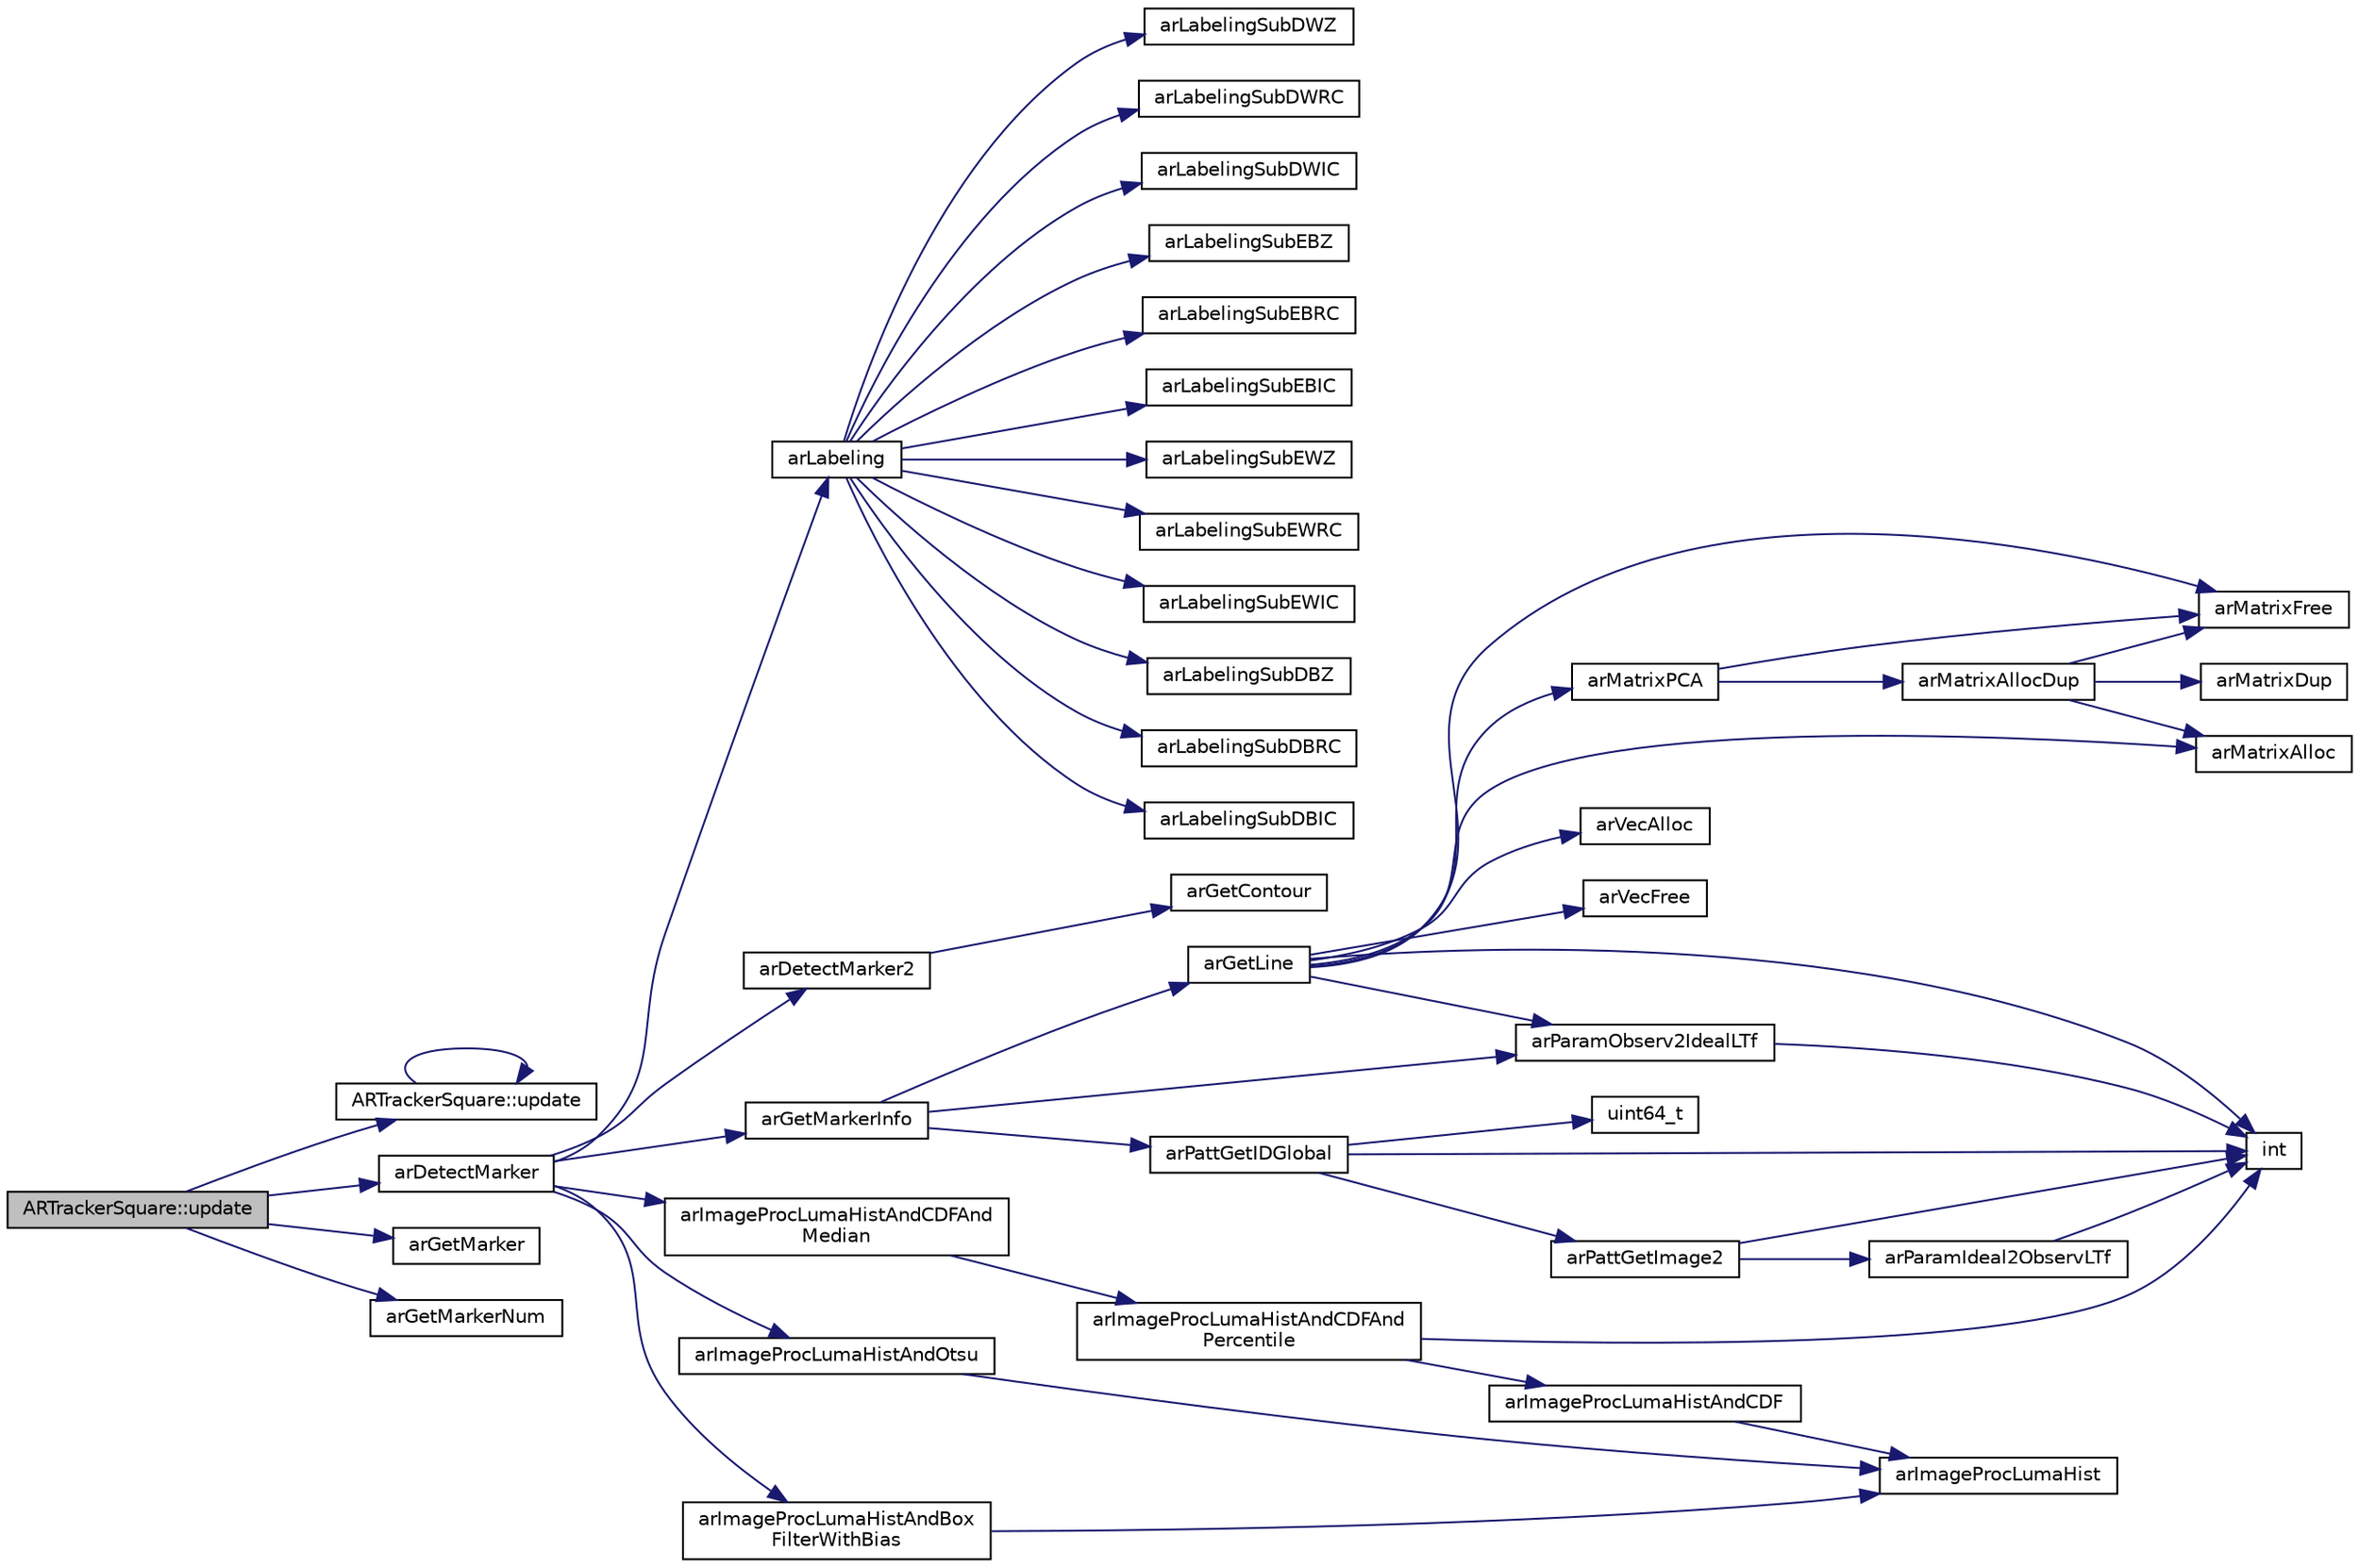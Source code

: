 digraph "ARTrackerSquare::update"
{
 // INTERACTIVE_SVG=YES
  edge [fontname="Helvetica",fontsize="10",labelfontname="Helvetica",labelfontsize="10"];
  node [fontname="Helvetica",fontsize="10",shape=record];
  rankdir="LR";
  Node1 [label="ARTrackerSquare::update",height=0.2,width=0.4,color="black", fillcolor="grey75", style="filled", fontcolor="black"];
  Node1 -> Node2 [color="midnightblue",fontsize="10",style="solid",fontname="Helvetica"];
  Node2 [label="ARTrackerSquare::update",height=0.2,width=0.4,color="black", fillcolor="white", style="filled",URL="$class_a_r_tracker_square.html#aaa91defc2261bd5c56f9cd3e5b54b25c"];
  Node2 -> Node2 [color="midnightblue",fontsize="10",style="solid",fontname="Helvetica"];
  Node1 -> Node3 [color="midnightblue",fontsize="10",style="solid",fontname="Helvetica"];
  Node3 [label="arDetectMarker",height=0.2,width=0.4,color="black", fillcolor="white", style="filled",URL="$ar_detect_marker_8c.html#adeadff776d15aea8c84d0df8c1057993",tooltip="Detect markers in a video frame. "];
  Node3 -> Node4 [color="midnightblue",fontsize="10",style="solid",fontname="Helvetica"];
  Node4 [label="arLabeling",height=0.2,width=0.4,color="black", fillcolor="white", style="filled",URL="$ar_labeling_8c.html#afff1a4731c179bd43f92e4c3d3b5e1fe"];
  Node4 -> Node5 [color="midnightblue",fontsize="10",style="solid",fontname="Helvetica"];
  Node5 [label="arLabelingSubDBZ",height=0.2,width=0.4,color="black", fillcolor="white", style="filled",URL="$ar_labeling_private_8h.html#adfbd9da264905210ca8baa760ba4a215"];
  Node4 -> Node6 [color="midnightblue",fontsize="10",style="solid",fontname="Helvetica"];
  Node6 [label="arLabelingSubDBRC",height=0.2,width=0.4,color="black", fillcolor="white", style="filled",URL="$ar_labeling_private_8h.html#a9c53562c077c1c65ddd84bb0e228c23f"];
  Node4 -> Node7 [color="midnightblue",fontsize="10",style="solid",fontname="Helvetica"];
  Node7 [label="arLabelingSubDBIC",height=0.2,width=0.4,color="black", fillcolor="white", style="filled",URL="$ar_labeling_private_8h.html#a01ab2f426dfa5d7495b51718cd2a437b"];
  Node4 -> Node8 [color="midnightblue",fontsize="10",style="solid",fontname="Helvetica"];
  Node8 [label="arLabelingSubDWZ",height=0.2,width=0.4,color="black", fillcolor="white", style="filled",URL="$ar_labeling_private_8h.html#a70cda24a726bd6376e860587b5d02c80"];
  Node4 -> Node9 [color="midnightblue",fontsize="10",style="solid",fontname="Helvetica"];
  Node9 [label="arLabelingSubDWRC",height=0.2,width=0.4,color="black", fillcolor="white", style="filled",URL="$ar_labeling_private_8h.html#ae8605e2e0a0f4ca9234abd9705bcc12d"];
  Node4 -> Node10 [color="midnightblue",fontsize="10",style="solid",fontname="Helvetica"];
  Node10 [label="arLabelingSubDWIC",height=0.2,width=0.4,color="black", fillcolor="white", style="filled",URL="$ar_labeling_private_8h.html#a0d5560b509fa46e721d16608e6e81a80"];
  Node4 -> Node11 [color="midnightblue",fontsize="10",style="solid",fontname="Helvetica"];
  Node11 [label="arLabelingSubEBZ",height=0.2,width=0.4,color="black", fillcolor="white", style="filled",URL="$ar_labeling_private_8h.html#a77d10e682cefa55c9bb7101ce0c87252"];
  Node4 -> Node12 [color="midnightblue",fontsize="10",style="solid",fontname="Helvetica"];
  Node12 [label="arLabelingSubEBRC",height=0.2,width=0.4,color="black", fillcolor="white", style="filled",URL="$ar_labeling_private_8h.html#a4eb04acfccf00cff5f83d11caec59b57"];
  Node4 -> Node13 [color="midnightblue",fontsize="10",style="solid",fontname="Helvetica"];
  Node13 [label="arLabelingSubEBIC",height=0.2,width=0.4,color="black", fillcolor="white", style="filled",URL="$ar_labeling_private_8h.html#a30603a3b7b928fb832e93d0524cd88e4"];
  Node4 -> Node14 [color="midnightblue",fontsize="10",style="solid",fontname="Helvetica"];
  Node14 [label="arLabelingSubEWZ",height=0.2,width=0.4,color="black", fillcolor="white", style="filled",URL="$ar_labeling_private_8h.html#a55acba595c2539135641d14631167a55"];
  Node4 -> Node15 [color="midnightblue",fontsize="10",style="solid",fontname="Helvetica"];
  Node15 [label="arLabelingSubEWRC",height=0.2,width=0.4,color="black", fillcolor="white", style="filled",URL="$ar_labeling_private_8h.html#ad90a588db535feaba241624116cb1fdb"];
  Node4 -> Node16 [color="midnightblue",fontsize="10",style="solid",fontname="Helvetica"];
  Node16 [label="arLabelingSubEWIC",height=0.2,width=0.4,color="black", fillcolor="white", style="filled",URL="$ar_labeling_private_8h.html#afd2ba7ccd8dd8e4d17a184c9a37215c8"];
  Node3 -> Node17 [color="midnightblue",fontsize="10",style="solid",fontname="Helvetica"];
  Node17 [label="arDetectMarker2",height=0.2,width=0.4,color="black", fillcolor="white", style="filled",URL="$ar_detect_marker2_8c.html#a8885f3a9c2ae28575db17bc235752ea4"];
  Node17 -> Node18 [color="midnightblue",fontsize="10",style="solid",fontname="Helvetica"];
  Node18 [label="arGetContour",height=0.2,width=0.4,color="black", fillcolor="white", style="filled",URL="$ar_detect_marker2_8c.html#a274e403d1435733b05081af10ad416d3"];
  Node3 -> Node19 [color="midnightblue",fontsize="10",style="solid",fontname="Helvetica"];
  Node19 [label="arGetMarkerInfo",height=0.2,width=0.4,color="black", fillcolor="white", style="filled",URL="$ar_get_marker_info_8c.html#a9147cb6fc8ecd03a0ff580dc91f792c2",tooltip="Examine a set of detected squares for match with known markers. "];
  Node19 -> Node20 [color="midnightblue",fontsize="10",style="solid",fontname="Helvetica"];
  Node20 [label="arParamObserv2IdealLTf",height=0.2,width=0.4,color="black", fillcolor="white", style="filled",URL="$param_8h.html#a7145069f057810d3b0a5a944060bdace",tooltip="Use a lookup-table camera parameter to convert observed (distorted) window coordinates to idealised (..."];
  Node20 -> Node21 [color="midnightblue",fontsize="10",style="solid",fontname="Helvetica"];
  Node21 [label="int",height=0.2,width=0.4,color="black", fillcolor="white", style="filled",URL="$ioapi_8h.html#ae6fba972269dd045c8bb54bb5f6ead83"];
  Node19 -> Node22 [color="midnightblue",fontsize="10",style="solid",fontname="Helvetica"];
  Node22 [label="arGetLine",height=0.2,width=0.4,color="black", fillcolor="white", style="filled",URL="$ar_get_line_8c.html#a4edefe6026de468f8892a6359db67fbc"];
  Node22 -> Node23 [color="midnightblue",fontsize="10",style="solid",fontname="Helvetica"];
  Node23 [label="arVecAlloc",height=0.2,width=0.4,color="black", fillcolor="white", style="filled",URL="$matrix_8h.html#ac94c691cd85259643eaef4162768e18a"];
  Node22 -> Node24 [color="midnightblue",fontsize="10",style="solid",fontname="Helvetica"];
  Node24 [label="arMatrixAlloc",height=0.2,width=0.4,color="black", fillcolor="white", style="filled",URL="$matrix_8h.html#a4ab6ed1bcea1368a2040e9779ab28b9b"];
  Node22 -> Node21 [color="midnightblue",fontsize="10",style="solid",fontname="Helvetica"];
  Node22 -> Node20 [color="midnightblue",fontsize="10",style="solid",fontname="Helvetica"];
  Node22 -> Node25 [color="midnightblue",fontsize="10",style="solid",fontname="Helvetica"];
  Node25 [label="arMatrixPCA",height=0.2,width=0.4,color="black", fillcolor="white", style="filled",URL="$matrix_8h.html#a4551918179e71b9e67d8f44322e09dba"];
  Node25 -> Node26 [color="midnightblue",fontsize="10",style="solid",fontname="Helvetica"];
  Node26 [label="arMatrixAllocDup",height=0.2,width=0.4,color="black", fillcolor="white", style="filled",URL="$matrix_8h.html#a312a4e43097686beff3b8b13f248da13"];
  Node26 -> Node24 [color="midnightblue",fontsize="10",style="solid",fontname="Helvetica"];
  Node26 -> Node27 [color="midnightblue",fontsize="10",style="solid",fontname="Helvetica"];
  Node27 [label="arMatrixDup",height=0.2,width=0.4,color="black", fillcolor="white", style="filled",URL="$matrix_8h.html#ab4713153a247e78332e6ce6dde31d2f4"];
  Node26 -> Node28 [color="midnightblue",fontsize="10",style="solid",fontname="Helvetica"];
  Node28 [label="arMatrixFree",height=0.2,width=0.4,color="black", fillcolor="white", style="filled",URL="$matrix_8h.html#a7b6cca2930147818bd060cddd5c5a28a"];
  Node25 -> Node28 [color="midnightblue",fontsize="10",style="solid",fontname="Helvetica"];
  Node22 -> Node28 [color="midnightblue",fontsize="10",style="solid",fontname="Helvetica"];
  Node22 -> Node29 [color="midnightblue",fontsize="10",style="solid",fontname="Helvetica"];
  Node29 [label="arVecFree",height=0.2,width=0.4,color="black", fillcolor="white", style="filled",URL="$matrix_8h.html#a08c0d02dd8ddfb8a05d07f3fb80db2c4"];
  Node19 -> Node30 [color="midnightblue",fontsize="10",style="solid",fontname="Helvetica"];
  Node30 [label="arPattGetIDGlobal",height=0.2,width=0.4,color="black", fillcolor="white", style="filled",URL="$ar_patt_get_i_d_8c.html#acce963b8d7e85cedfcb4d33ece5f20db",tooltip="Match the interior of a detected square against known patterns with variable border width..."];
  Node30 -> Node31 [color="midnightblue",fontsize="10",style="solid",fontname="Helvetica"];
  Node31 [label="uint64_t",height=0.2,width=0.4,color="black", fillcolor="white", style="filled",URL="$ioapi_8h.html#ac37b15f02c8fe79d37bfc016e79344f6"];
  Node30 -> Node32 [color="midnightblue",fontsize="10",style="solid",fontname="Helvetica"];
  Node32 [label="arPattGetImage2",height=0.2,width=0.4,color="black", fillcolor="white", style="filled",URL="$ar_patt_get_i_d_8c.html#a85629f26a05cd8cb8644c5e95e581d4d",tooltip="Extract the image (i.e. locate and unwarp) of the pattern-space portion of a detected square..."];
  Node32 -> Node21 [color="midnightblue",fontsize="10",style="solid",fontname="Helvetica"];
  Node32 -> Node33 [color="midnightblue",fontsize="10",style="solid",fontname="Helvetica"];
  Node33 [label="arParamIdeal2ObservLTf",height=0.2,width=0.4,color="black", fillcolor="white", style="filled",URL="$param_8h.html#ad0cfff6a5b72b8a6cf4dd06c72d69448",tooltip="Use a lookup-table camera parameter to convert idealised (zero-distortion) window coordinates to obse..."];
  Node33 -> Node21 [color="midnightblue",fontsize="10",style="solid",fontname="Helvetica"];
  Node30 -> Node21 [color="midnightblue",fontsize="10",style="solid",fontname="Helvetica"];
  Node3 -> Node34 [color="midnightblue",fontsize="10",style="solid",fontname="Helvetica"];
  Node34 [label="arImageProcLumaHistAndBox\lFilterWithBias",height=0.2,width=0.4,color="black", fillcolor="white", style="filled",URL="$ar_image_proc_8c.html#ad9cec305d9c18fa63cd9db8ff50dc0a8",tooltip="Calculate image histogram, and box filter image. "];
  Node34 -> Node35 [color="midnightblue",fontsize="10",style="solid",fontname="Helvetica"];
  Node35 [label="arImageProcLumaHist",height=0.2,width=0.4,color="black", fillcolor="white", style="filled",URL="$ar_image_proc_8c.html#a9bddf2e229ba8ea9a61ea1f2d5a61b2a",tooltip="Calculate luminance histogram. "];
  Node3 -> Node36 [color="midnightblue",fontsize="10",style="solid",fontname="Helvetica"];
  Node36 [label="arImageProcLumaHistAndCDFAnd\lMedian",height=0.2,width=0.4,color="black", fillcolor="white", style="filled",URL="$ar_image_proc_8c.html#a6e24e17a37a606c5eac24258b961c1e3",tooltip="Calculate image histogram, cumulative density function, and median luminance value. "];
  Node36 -> Node37 [color="midnightblue",fontsize="10",style="solid",fontname="Helvetica"];
  Node37 [label="arImageProcLumaHistAndCDFAnd\lPercentile",height=0.2,width=0.4,color="black", fillcolor="white", style="filled",URL="$ar_image_proc_8c.html#a4de5049bd51eed6d973d8242cba2ee00",tooltip="Calculate image histogram, cumulative density function, and luminance value at a given histogram perc..."];
  Node37 -> Node38 [color="midnightblue",fontsize="10",style="solid",fontname="Helvetica"];
  Node38 [label="arImageProcLumaHistAndCDF",height=0.2,width=0.4,color="black", fillcolor="white", style="filled",URL="$ar_image_proc_8c.html#afb1e9977532aec222fb1895c3d66b5f3",tooltip="Calculate image histogram and cumulative density function. "];
  Node38 -> Node35 [color="midnightblue",fontsize="10",style="solid",fontname="Helvetica"];
  Node37 -> Node21 [color="midnightblue",fontsize="10",style="solid",fontname="Helvetica"];
  Node3 -> Node39 [color="midnightblue",fontsize="10",style="solid",fontname="Helvetica"];
  Node39 [label="arImageProcLumaHistAndOtsu",height=0.2,width=0.4,color="black", fillcolor="white", style="filled",URL="$ar_image_proc_8c.html#a943eb762bf7444095b99a1c8d9320dcf",tooltip="Calculate image histogram, and binarize image using Otsu&#39;s method for foreground/background separatio..."];
  Node39 -> Node35 [color="midnightblue",fontsize="10",style="solid",fontname="Helvetica"];
  Node1 -> Node40 [color="midnightblue",fontsize="10",style="solid",fontname="Helvetica"];
  Node40 [label="arGetMarker",height=0.2,width=0.4,color="black", fillcolor="white", style="filled",URL="$ar_create_handle_8c.html#a7a7d62717225b316679764f034cf43fb",tooltip="Get information on the markers detected in a video frame. "];
  Node1 -> Node41 [color="midnightblue",fontsize="10",style="solid",fontname="Helvetica"];
  Node41 [label="arGetMarkerNum",height=0.2,width=0.4,color="black", fillcolor="white", style="filled",URL="$ar_create_handle_8c.html#a0dfba3e38e7fdf62aa42bfa9d27b07b4",tooltip="Get the number of markers detected in a video frame. "];
}
